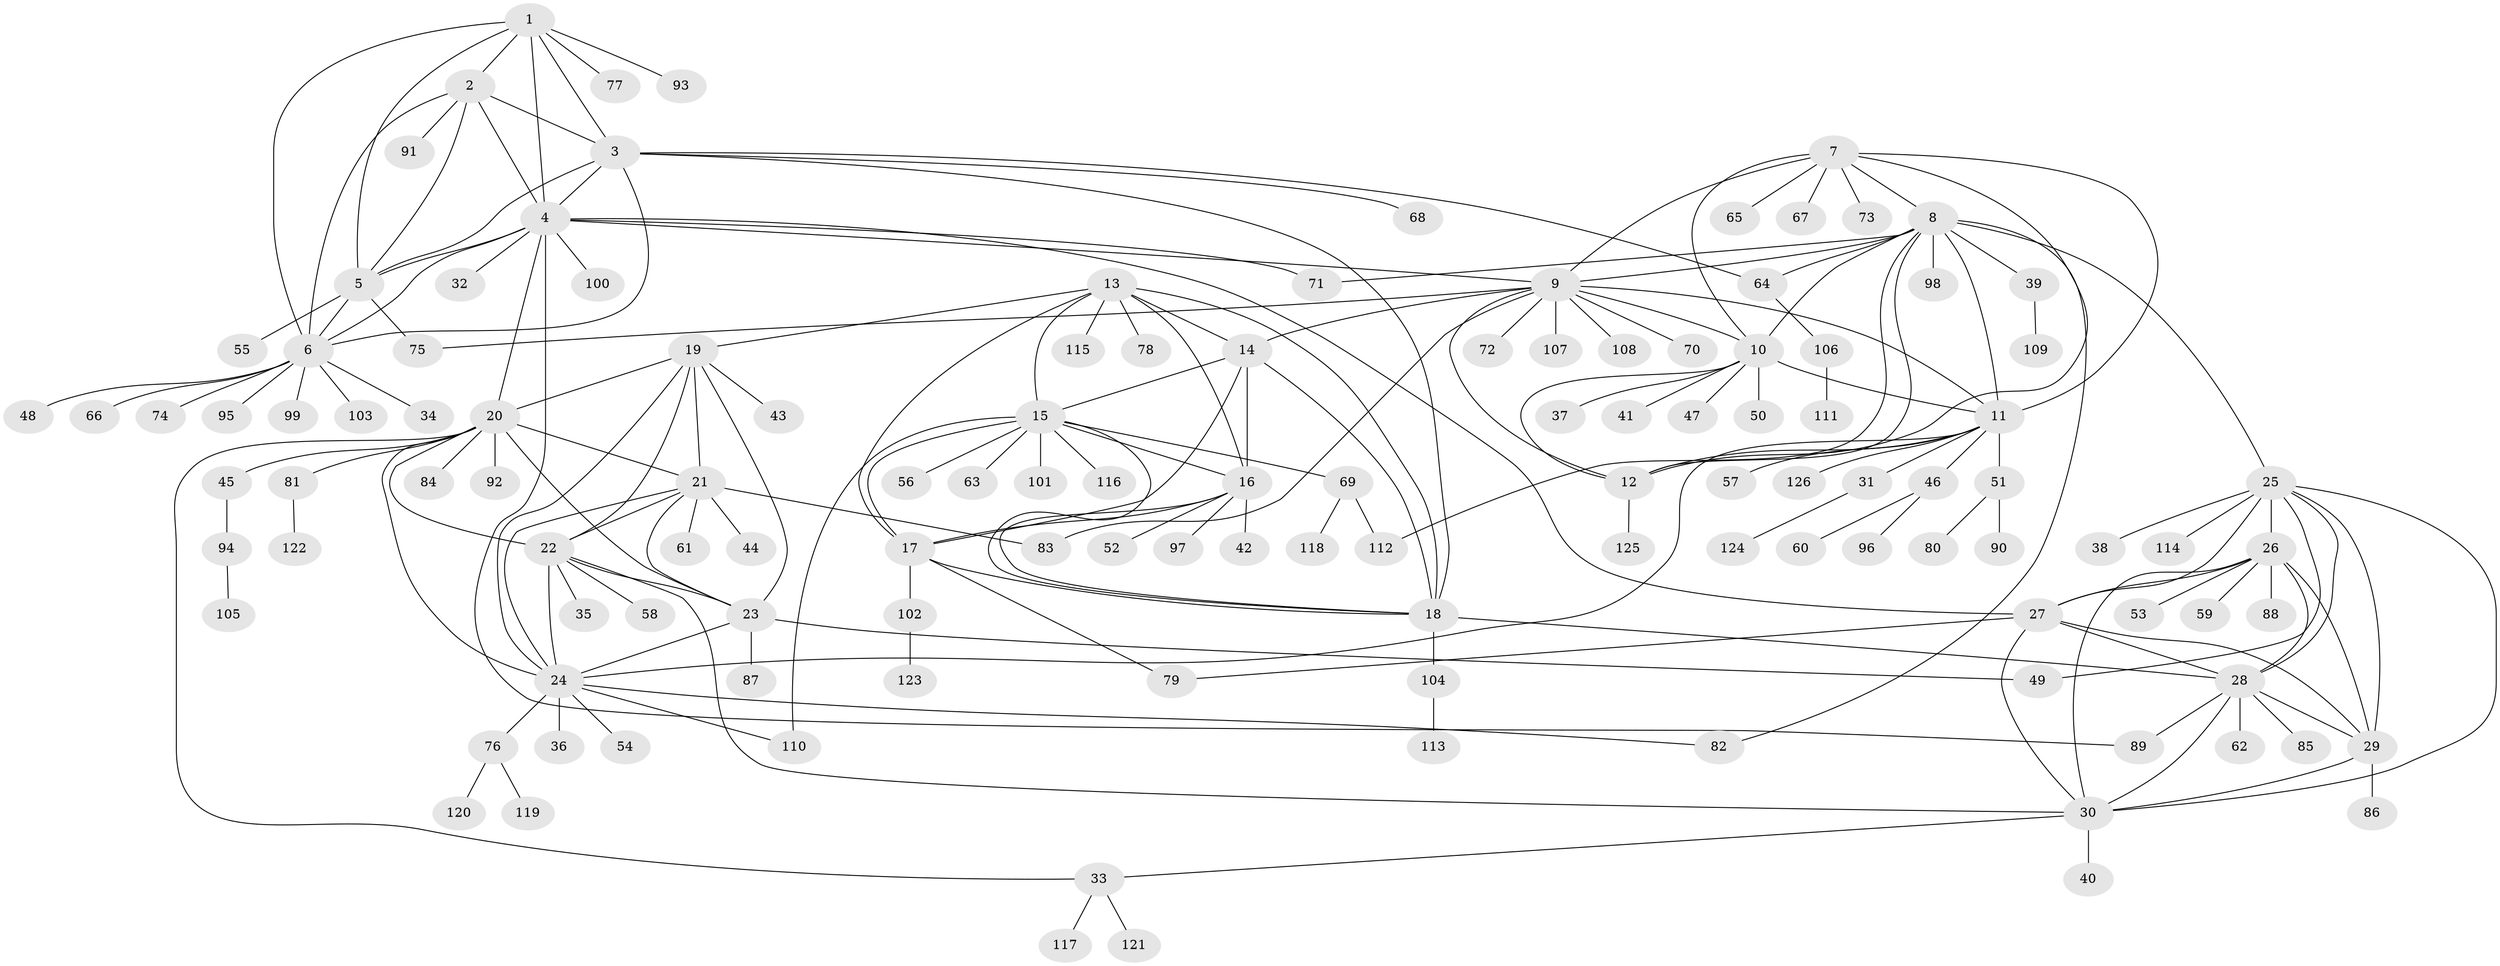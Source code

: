 // Generated by graph-tools (version 1.1) at 2025/54/03/09/25 04:54:54]
// undirected, 126 vertices, 192 edges
graph export_dot {
graph [start="1"]
  node [color=gray90,style=filled];
  1;
  2;
  3;
  4;
  5;
  6;
  7;
  8;
  9;
  10;
  11;
  12;
  13;
  14;
  15;
  16;
  17;
  18;
  19;
  20;
  21;
  22;
  23;
  24;
  25;
  26;
  27;
  28;
  29;
  30;
  31;
  32;
  33;
  34;
  35;
  36;
  37;
  38;
  39;
  40;
  41;
  42;
  43;
  44;
  45;
  46;
  47;
  48;
  49;
  50;
  51;
  52;
  53;
  54;
  55;
  56;
  57;
  58;
  59;
  60;
  61;
  62;
  63;
  64;
  65;
  66;
  67;
  68;
  69;
  70;
  71;
  72;
  73;
  74;
  75;
  76;
  77;
  78;
  79;
  80;
  81;
  82;
  83;
  84;
  85;
  86;
  87;
  88;
  89;
  90;
  91;
  92;
  93;
  94;
  95;
  96;
  97;
  98;
  99;
  100;
  101;
  102;
  103;
  104;
  105;
  106;
  107;
  108;
  109;
  110;
  111;
  112;
  113;
  114;
  115;
  116;
  117;
  118;
  119;
  120;
  121;
  122;
  123;
  124;
  125;
  126;
  1 -- 2;
  1 -- 3;
  1 -- 4;
  1 -- 5;
  1 -- 6;
  1 -- 77;
  1 -- 93;
  2 -- 3;
  2 -- 4;
  2 -- 5;
  2 -- 6;
  2 -- 91;
  3 -- 4;
  3 -- 5;
  3 -- 6;
  3 -- 18;
  3 -- 64;
  3 -- 68;
  4 -- 5;
  4 -- 6;
  4 -- 9;
  4 -- 20;
  4 -- 27;
  4 -- 32;
  4 -- 71;
  4 -- 89;
  4 -- 100;
  5 -- 6;
  5 -- 55;
  5 -- 75;
  6 -- 34;
  6 -- 48;
  6 -- 66;
  6 -- 74;
  6 -- 95;
  6 -- 99;
  6 -- 103;
  7 -- 8;
  7 -- 9;
  7 -- 10;
  7 -- 11;
  7 -- 12;
  7 -- 65;
  7 -- 67;
  7 -- 73;
  8 -- 9;
  8 -- 10;
  8 -- 11;
  8 -- 12;
  8 -- 25;
  8 -- 39;
  8 -- 64;
  8 -- 71;
  8 -- 82;
  8 -- 98;
  8 -- 112;
  9 -- 10;
  9 -- 11;
  9 -- 12;
  9 -- 14;
  9 -- 70;
  9 -- 72;
  9 -- 75;
  9 -- 83;
  9 -- 107;
  9 -- 108;
  10 -- 11;
  10 -- 12;
  10 -- 37;
  10 -- 41;
  10 -- 47;
  10 -- 50;
  11 -- 12;
  11 -- 24;
  11 -- 31;
  11 -- 46;
  11 -- 51;
  11 -- 57;
  11 -- 126;
  12 -- 125;
  13 -- 14;
  13 -- 15;
  13 -- 16;
  13 -- 17;
  13 -- 18;
  13 -- 19;
  13 -- 78;
  13 -- 115;
  14 -- 15;
  14 -- 16;
  14 -- 17;
  14 -- 18;
  15 -- 16;
  15 -- 17;
  15 -- 18;
  15 -- 56;
  15 -- 63;
  15 -- 69;
  15 -- 101;
  15 -- 110;
  15 -- 116;
  16 -- 17;
  16 -- 18;
  16 -- 42;
  16 -- 52;
  16 -- 97;
  17 -- 18;
  17 -- 79;
  17 -- 102;
  18 -- 28;
  18 -- 104;
  19 -- 20;
  19 -- 21;
  19 -- 22;
  19 -- 23;
  19 -- 24;
  19 -- 43;
  20 -- 21;
  20 -- 22;
  20 -- 23;
  20 -- 24;
  20 -- 33;
  20 -- 45;
  20 -- 81;
  20 -- 84;
  20 -- 92;
  21 -- 22;
  21 -- 23;
  21 -- 24;
  21 -- 44;
  21 -- 61;
  21 -- 83;
  22 -- 23;
  22 -- 24;
  22 -- 30;
  22 -- 35;
  22 -- 58;
  23 -- 24;
  23 -- 49;
  23 -- 87;
  24 -- 36;
  24 -- 54;
  24 -- 76;
  24 -- 82;
  24 -- 110;
  25 -- 26;
  25 -- 27;
  25 -- 28;
  25 -- 29;
  25 -- 30;
  25 -- 38;
  25 -- 49;
  25 -- 114;
  26 -- 27;
  26 -- 28;
  26 -- 29;
  26 -- 30;
  26 -- 53;
  26 -- 59;
  26 -- 88;
  27 -- 28;
  27 -- 29;
  27 -- 30;
  27 -- 79;
  28 -- 29;
  28 -- 30;
  28 -- 62;
  28 -- 85;
  28 -- 89;
  29 -- 30;
  29 -- 86;
  30 -- 33;
  30 -- 40;
  31 -- 124;
  33 -- 117;
  33 -- 121;
  39 -- 109;
  45 -- 94;
  46 -- 60;
  46 -- 96;
  51 -- 80;
  51 -- 90;
  64 -- 106;
  69 -- 112;
  69 -- 118;
  76 -- 119;
  76 -- 120;
  81 -- 122;
  94 -- 105;
  102 -- 123;
  104 -- 113;
  106 -- 111;
}
